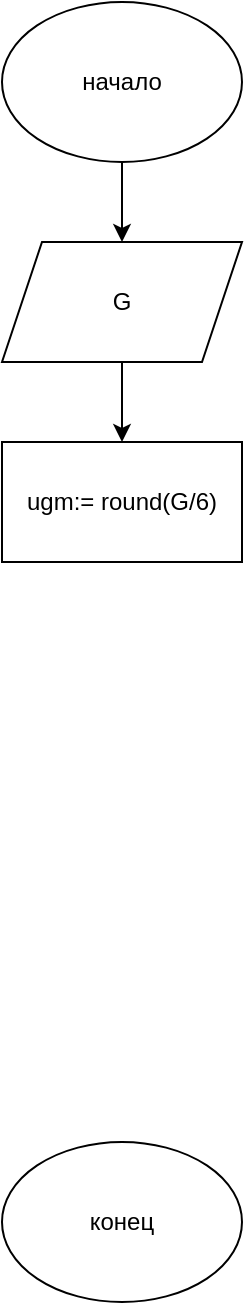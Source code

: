 <mxfile version="20.3.3" type="device"><diagram id="C5RBs43oDa-KdzZeNtuy" name="Page-1"><mxGraphModel dx="1422" dy="712" grid="1" gridSize="10" guides="1" tooltips="1" connect="1" arrows="1" fold="1" page="1" pageScale="1" pageWidth="827" pageHeight="1169" math="0" shadow="0"><root><mxCell id="WIyWlLk6GJQsqaUBKTNV-0"/><mxCell id="WIyWlLk6GJQsqaUBKTNV-1" parent="WIyWlLk6GJQsqaUBKTNV-0"/><mxCell id="jAvF0ywUp1TXdJ9Dt0HZ-3" value="" style="edgeStyle=orthogonalEdgeStyle;rounded=0;orthogonalLoop=1;jettySize=auto;html=1;" edge="1" parent="WIyWlLk6GJQsqaUBKTNV-1" source="jAvF0ywUp1TXdJ9Dt0HZ-0" target="jAvF0ywUp1TXdJ9Dt0HZ-2"><mxGeometry relative="1" as="geometry"/></mxCell><mxCell id="jAvF0ywUp1TXdJ9Dt0HZ-0" value="начало" style="ellipse;whiteSpace=wrap;html=1;" vertex="1" parent="WIyWlLk6GJQsqaUBKTNV-1"><mxGeometry x="354" y="40" width="120" height="80" as="geometry"/></mxCell><mxCell id="jAvF0ywUp1TXdJ9Dt0HZ-1" value="конец" style="ellipse;whiteSpace=wrap;html=1;" vertex="1" parent="WIyWlLk6GJQsqaUBKTNV-1"><mxGeometry x="354" y="610" width="120" height="80" as="geometry"/></mxCell><mxCell id="jAvF0ywUp1TXdJ9Dt0HZ-5" value="" style="edgeStyle=orthogonalEdgeStyle;rounded=0;orthogonalLoop=1;jettySize=auto;html=1;" edge="1" parent="WIyWlLk6GJQsqaUBKTNV-1" source="jAvF0ywUp1TXdJ9Dt0HZ-2" target="jAvF0ywUp1TXdJ9Dt0HZ-4"><mxGeometry relative="1" as="geometry"/></mxCell><mxCell id="jAvF0ywUp1TXdJ9Dt0HZ-2" value="G" style="shape=parallelogram;perimeter=parallelogramPerimeter;whiteSpace=wrap;html=1;fixedSize=1;" vertex="1" parent="WIyWlLk6GJQsqaUBKTNV-1"><mxGeometry x="354" y="160" width="120" height="60" as="geometry"/></mxCell><mxCell id="jAvF0ywUp1TXdJ9Dt0HZ-4" value="ugm:= round(G/6)" style="rounded=0;whiteSpace=wrap;html=1;" vertex="1" parent="WIyWlLk6GJQsqaUBKTNV-1"><mxGeometry x="354" y="260" width="120" height="60" as="geometry"/></mxCell></root></mxGraphModel></diagram></mxfile>